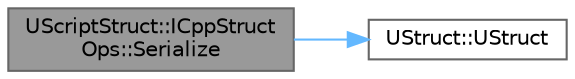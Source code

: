 digraph "UScriptStruct::ICppStructOps::Serialize"
{
 // INTERACTIVE_SVG=YES
 // LATEX_PDF_SIZE
  bgcolor="transparent";
  edge [fontname=Helvetica,fontsize=10,labelfontname=Helvetica,labelfontsize=10];
  node [fontname=Helvetica,fontsize=10,shape=box,height=0.2,width=0.4];
  rankdir="LR";
  Node1 [id="Node000001",label="UScriptStruct::ICppStruct\lOps::Serialize",height=0.2,width=0.4,color="gray40", fillcolor="grey60", style="filled", fontcolor="black",tooltip="Serialize this structure."];
  Node1 -> Node2 [id="edge1_Node000001_Node000002",color="steelblue1",style="solid",tooltip=" "];
  Node2 [id="Node000002",label="UStruct::UStruct",height=0.2,width=0.4,color="grey40", fillcolor="white", style="filled",URL="$dc/d19/classUStruct.html#a8c84fcc7584f4275efd7182dcdbbac5c",tooltip=" "];
}
